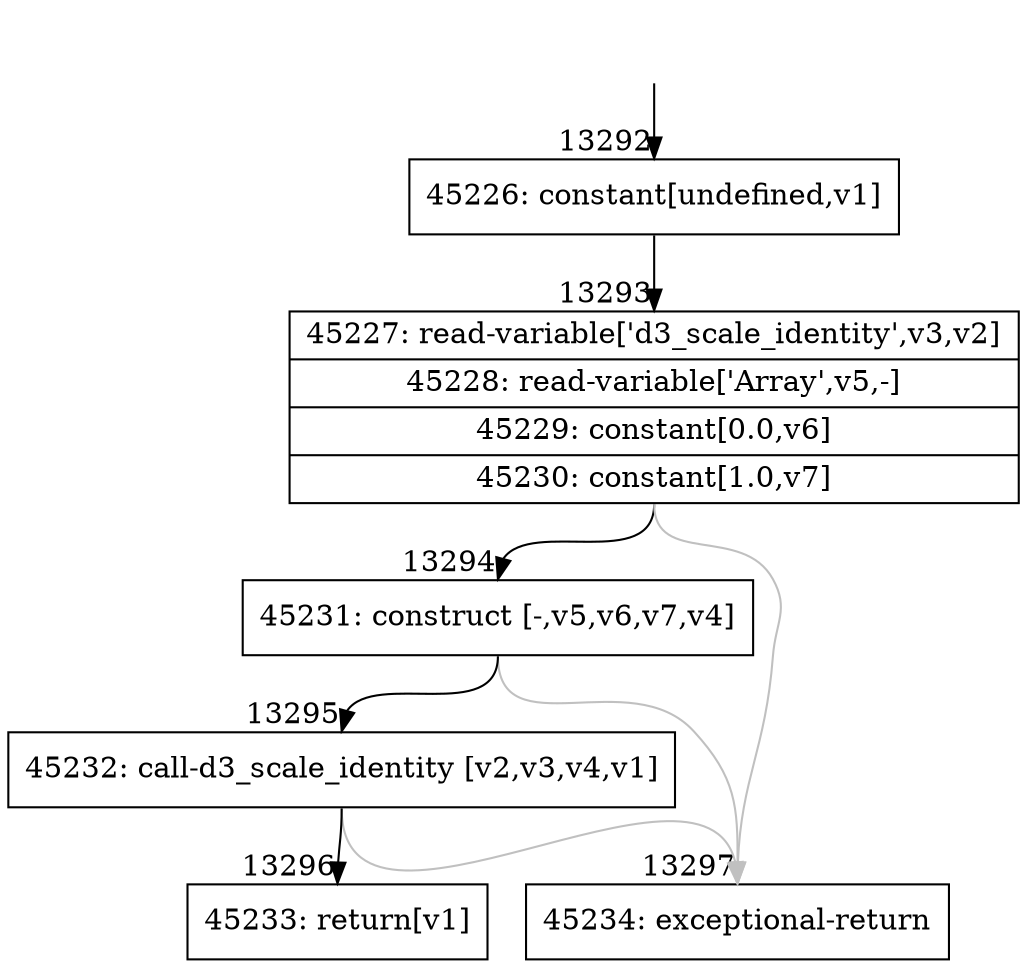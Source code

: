 digraph {
rankdir="TD"
BB_entry1242[shape=none,label=""];
BB_entry1242 -> BB13292 [tailport=s, headport=n, headlabel="    13292"]
BB13292 [shape=record label="{45226: constant[undefined,v1]}" ] 
BB13292 -> BB13293 [tailport=s, headport=n, headlabel="      13293"]
BB13293 [shape=record label="{45227: read-variable['d3_scale_identity',v3,v2]|45228: read-variable['Array',v5,-]|45229: constant[0.0,v6]|45230: constant[1.0,v7]}" ] 
BB13293 -> BB13294 [tailport=s, headport=n, headlabel="      13294"]
BB13293 -> BB13297 [tailport=s, headport=n, color=gray, headlabel="      13297"]
BB13294 [shape=record label="{45231: construct [-,v5,v6,v7,v4]}" ] 
BB13294 -> BB13295 [tailport=s, headport=n, headlabel="      13295"]
BB13294 -> BB13297 [tailport=s, headport=n, color=gray]
BB13295 [shape=record label="{45232: call-d3_scale_identity [v2,v3,v4,v1]}" ] 
BB13295 -> BB13296 [tailport=s, headport=n, headlabel="      13296"]
BB13295 -> BB13297 [tailport=s, headport=n, color=gray]
BB13296 [shape=record label="{45233: return[v1]}" ] 
BB13297 [shape=record label="{45234: exceptional-return}" ] 
//#$~ 7915
}
